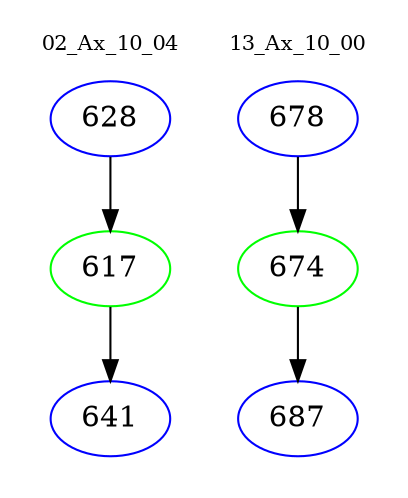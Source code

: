 digraph{
subgraph cluster_0 {
color = white
label = "02_Ax_10_04";
fontsize=10;
T0_628 [label="628", color="blue"]
T0_628 -> T0_617 [color="black"]
T0_617 [label="617", color="green"]
T0_617 -> T0_641 [color="black"]
T0_641 [label="641", color="blue"]
}
subgraph cluster_1 {
color = white
label = "13_Ax_10_00";
fontsize=10;
T1_678 [label="678", color="blue"]
T1_678 -> T1_674 [color="black"]
T1_674 [label="674", color="green"]
T1_674 -> T1_687 [color="black"]
T1_687 [label="687", color="blue"]
}
}
